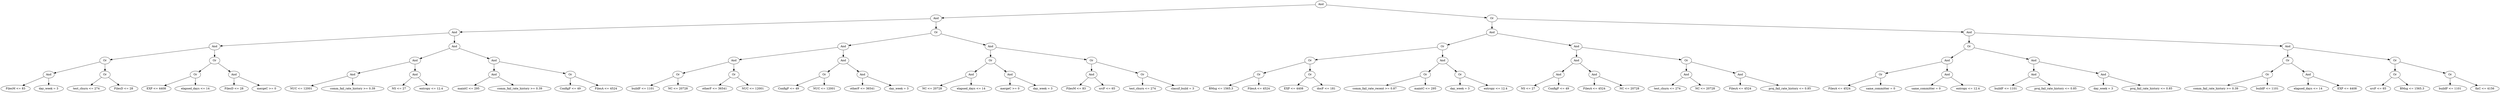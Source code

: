 digraph G {
	graph [bb="0,0,10423,468",
		dpi=78
	];
	node [label="\N"];
	1	 [height=0.5,
		label=And,
		pos="5063.8,450",
		width=0.75];
	2	 [height=0.5,
		label=And,
		pos="3822.8,378",
		width=0.75];
	1 -> 2	 [pos="e,3849.5,380.51 5037,447.49 4876.7,438.45 4045.3,391.55 3859.6,381.08"];
	3	 [height=0.5,
		label=Or,
		pos="6304.8,378",
		width=0.75];
	1 -> 3	 [pos="e,6278,380.51 5090.6,447.49 5250.8,438.45 6082.2,391.55 6268,381.08"];
	4	 [height=0.5,
		label=And,
		pos="1820.8,306",
		width=0.75];
	2 -> 4	 [pos="e,1847.8,307.94 3795.6,376.05 3577.4,368.42 2111,317.15 1858,308.3"];
	5	 [height=0.5,
		label=Or,
		pos="3822.8,306",
		width=0.75];
	2 -> 5	 [pos="e,3822.8,324.1 3822.8,359.7 3822.8,351.98 3822.8,342.71 3822.8,334.11"];
	8	 [height=0.5,
		label=And,
		pos="892.79,234",
		width=0.75];
	4 -> 8	 [pos="e,919.68,237.03 1794,302.98 1662.3,293.04 1082.9,249.34 929.94,237.8"];
	9	 [height=0.5,
		label=And,
		pos="1820.8,234",
		width=0.75];
	4 -> 9	 [pos="e,1820.8,252.1 1820.8,287.7 1820.8,279.98 1820.8,270.71 1820.8,262.11"];
	16	 [height=0.5,
		label=Or,
		pos="433.79,162",
		width=0.75];
	8 -> 16	 [pos="e,459.79,166.96 866.8,229.04 789.18,217.2 558.95,182.09 469.71,168.48"];
	17	 [height=0.5,
		label=Or,
		pos="892.79,162",
		width=0.75];
	8 -> 17	 [pos="e,892.79,180.1 892.79,215.7 892.79,207.98 892.79,198.71 892.79,190.11"];
	32	 [height=0.5,
		label=And,
		pos="199.79,90",
		width=0.75];
	16 -> 32	 [pos="e,224.17,98.293 409.63,153.77 367.77,141.25 281.65,115.49 233.78,101.17"];
	33	 [height=0.5,
		label=Or,
		pos="433.79,90",
		width=0.75];
	16 -> 33	 [pos="e,433.79,108.1 433.79,143.7 433.79,135.98 433.79,126.71 433.79,118.11"];
	64	 [height=0.5,
		label="FilesM <= 83",
		pos="59.795,18",
		width=1.661];
	32 -> 64	 [pos="e,89.202,33.704 178.84,78.52 157.64,67.922 124.39,51.296 98.408,38.307"];
	65	 [height=0.5,
		label="day_week = 3",
		pos="199.79,18",
		width=1.7151];
	32 -> 65	 [pos="e,199.79,36.104 199.79,71.697 199.79,63.983 199.79,54.712 199.79,46.112"];
	66	 [height=0.5,
		label="test_churn <= 274",
		pos="356.79,18",
		width=2.1484];
	33 -> 66	 [pos="e,375.06,35.606 418.21,74.834 407.97,65.527 394.34,53.13 382.51,42.382"];
	67	 [height=0.5,
		label="FilesD <= 28",
		pos="510.79,18",
		width=1.6249];
	33 -> 67	 [pos="e,492.81,35.354 449.38,74.834 459.69,65.462 473.44,52.955 485.32,42.155"];
	34	 [height=0.5,
		label=Or,
		pos="812.79,90",
		width=0.75];
	17 -> 34	 [pos="e,828.57,104.8 876.99,147.17 865.37,137.01 849.4,123.03 836.29,111.56"];
	35	 [height=0.5,
		label=And,
		pos="973.79,90",
		width=0.75];
	17 -> 35	 [pos="e,957.82,104.8 908.8,147.17 920.56,137.01 936.73,123.03 950,111.56"];
	68	 [height=0.5,
		label="EXP <= 4408",
		pos="648.79,18",
		width=1.6971];
	34 -> 68	 [pos="e,682.19,33.253 790.68,79.559 765.4,68.771 723.43,50.858 691.68,37.306"];
	69	 [height=0.5,
		label="elapsed_days <= 14",
		pos="812.79,18",
		width=2.347];
	34 -> 69	 [pos="e,812.79,36.104 812.79,71.697 812.79,63.983 812.79,54.712 812.79,46.112"];
	70	 [height=0.5,
		label="FilesD <= 28",
		pos="973.79,18",
		width=1.6249];
	35 -> 70	 [pos="e,973.79,36.104 973.79,71.697 973.79,63.983 973.79,54.712 973.79,46.112"];
	71	 [height=0.5,
		label="mergeC >= 0",
		pos="1109.8,18",
		width=1.6429];
	35 -> 71	 [pos="e,1081.1,33.766 994.45,78.369 1015,67.775 1047.1,51.268 1072.2,38.346"];
	18	 [height=0.5,
		label=And,
		pos="1728.8,162",
		width=0.75];
	9 -> 18	 [pos="e,1746,176.11 1803.5,219.83 1789.6,209.27 1769.9,194.3 1754.3,182.37"];
	19	 [height=0.5,
		label=And,
		pos="2069.8,162",
		width=0.75];
	9 -> 19	 [pos="e,2045.4,169.87 1845.1,226.16 1889.7,213.64 1984.4,187.01 2035.5,172.65"];
	36	 [height=0.5,
		label=And,
		pos="1468.8,90",
		width=0.75];
	18 -> 36	 [pos="e,1493.6,97.692 1703.9,154.29 1657.2,141.72 1556.5,114.61 1503.3,100.29"];
	37	 [height=0.5,
		label=And,
		pos="1728.8,90",
		width=0.75];
	18 -> 37	 [pos="e,1728.8,108.1 1728.8,143.7 1728.8,135.98 1728.8,126.71 1728.8,118.11"];
	72	 [height=0.5,
		label="NUC <= 12001",
		pos="1254.8,18",
		width=1.8776];
	36 -> 72	 [pos="e,1295.8,32.418 1445.1,81.241 1411.6,70.287 1349.6,50.017 1305.5,35.586"];
	73	 [height=0.5,
		label="comm_fail_rate_history >= 0.39",
		pos="1468.8,18",
		width=3.5566];
	36 -> 73	 [pos="e,1468.8,36.104 1468.8,71.697 1468.8,63.983 1468.8,54.712 1468.8,46.112"];
	74	 [height=0.5,
		label="NS <= 27",
		pos="1661.8,18",
		width=1.2999];
	37 -> 74	 [pos="e,1677.3,35.198 1714.9,74.496 1706.1,65.28 1694.5,53.136 1684.3,42.559"];
	75	 [height=0.5,
		label="entropy <= 12.4",
		pos="1795.8,18",
		width=1.9318];
	37 -> 75	 [pos="e,1779.8,35.699 1742.7,74.496 1751.4,65.409 1762.8,53.475 1772.8,43.004"];
	38	 [height=0.5,
		label=And,
		pos="2069.8,90",
		width=0.75];
	19 -> 38	 [pos="e,2069.8,108.1 2069.8,143.7 2069.8,135.98 2069.8,126.71 2069.8,118.11"];
	39	 [height=0.5,
		label=Or,
		pos="2372.8,90",
		width=0.75];
	19 -> 39	 [pos="e,2347.7,96.795 2094.8,155.21 2148.7,142.76 2275.7,113.42 2337.6,99.12"];
	76	 [height=0.5,
		label="maintC <= 295",
		pos="1948.8,18",
		width=1.8234];
	38 -> 76	 [pos="e,1975.7,34.582 2050.1,77.597 2032.4,67.36 2006,52.081 1984.6,39.692"];
	77	 [height=0.5,
		label="comm_fail_rate_history >= 0.39",
		pos="2160.8,18",
		width=3.5566];
	38 -> 77	 [pos="e,2138.9,35.824 2086.9,75.834 2099.2,66.365 2116.1,53.347 2130.7,42.159"];
	78	 [height=0.5,
		label="ConfigF <= 49",
		pos="2372.8,18",
		width=1.8234];
	39 -> 78	 [pos="e,2372.8,36.104 2372.8,71.697 2372.8,63.983 2372.8,54.712 2372.8,46.112"];
	79	 [height=0.5,
		label="FilesA <= 4524",
		pos="2523.8,18",
		width=1.8776];
	39 -> 79	 [pos="e,2491.6,33.904 2394.4,78.971 2417.3,68.374 2453.9,51.405 2482.3,38.217"];
	10	 [height=0.5,
		label=And,
		pos="3513.8,234",
		width=0.75];
	5 -> 10	 [pos="e,3539,240.71 3797.5,299.27 3742.5,286.81 3611.8,257.2 3548.9,242.94"];
	11	 [height=0.5,
		label=And,
		pos="4130.8,234",
		width=0.75];
	5 -> 11	 [pos="e,4105.7,240.71 3848,299.27 3902.8,286.81 4033.1,257.2 4095.8,242.94"];
	20	 [height=0.5,
		label=And,
		pos="3053.8,162",
		width=0.75];
	10 -> 20	 [pos="e,3079.8,166.96 3487.7,229.04 3410,217.2 3179.2,182.09 3089.8,168.48"];
	21	 [height=0.5,
		label=And,
		pos="3513.8,162",
		width=0.75];
	10 -> 21	 [pos="e,3513.8,180.1 3513.8,215.7 3513.8,207.98 3513.8,198.71 3513.8,190.11"];
	40	 [height=0.5,
		label=Or,
		pos="2823.8,90",
		width=0.75];
	20 -> 40	 [pos="e,2848,98.365 3029.6,153.64 2988.5,141.12 2904.7,115.62 2857.7,101.32"];
	41	 [height=0.5,
		label=Or,
		pos="3053.8,90",
		width=0.75];
	20 -> 41	 [pos="e,3053.8,108.1 3053.8,143.7 3053.8,135.98 3053.8,126.71 3053.8,118.11"];
	80	 [height=0.5,
		label="buildF <= 1101",
		pos="2676.8,18",
		width=1.8776];
	40 -> 80	 [pos="e,2708.2,33.967 2802.4,78.821 2780.3,68.272 2745.1,51.526 2717.6,38.431"];
	81	 [height=0.5,
		label="NC <= 20728",
		pos="2823.8,18",
		width=1.6971];
	40 -> 81	 [pos="e,2823.8,36.104 2823.8,71.697 2823.8,63.983 2823.8,54.712 2823.8,46.112"];
	82	 [height=0.5,
		label="otherF <= 36541",
		pos="2974.8,18",
		width=2.004];
	41 -> 82	 [pos="e,2993.4,35.51 3038.2,75.17 3027.6,65.822 3013.4,53.248 3001.2,42.366"];
	83	 [height=0.5,
		label="NUC <= 12001",
		pos="3132.8,18",
		width=1.8776];
	41 -> 83	 [pos="e,3114.2,35.51 3069.4,75.17 3080,65.822 3094.1,53.248 3106.4,42.366"];
	42	 [height=0.5,
		label=Or,
		pos="3434.8,90",
		width=0.75];
	21 -> 42	 [pos="e,3450.4,104.8 3498.2,147.17 3486.7,137.01 3470.9,123.03 3458,111.56"];
	43	 [height=0.5,
		label=And,
		pos="3592.8,90",
		width=0.75];
	21 -> 43	 [pos="e,3577.2,104.8 3529.4,147.17 3540.9,137.01 3556.6,123.03 3569.6,111.56"];
	84	 [height=0.5,
		label="ConfigF <= 49",
		pos="3283.8,18",
		width=1.8234];
	42 -> 84	 [pos="e,3315.7,33.774 3413.2,78.971 3390.2,68.34 3353.5,51.296 3325,38.09"];
	85	 [height=0.5,
		label="NUC <= 12001",
		pos="3434.8,18",
		width=1.8776];
	42 -> 85	 [pos="e,3434.8,36.104 3434.8,71.697 3434.8,63.983 3434.8,54.712 3434.8,46.112"];
	86	 [height=0.5,
		label="otherF <= 36541",
		pos="3592.8,18",
		width=2.004];
	43 -> 86	 [pos="e,3592.8,36.104 3592.8,71.697 3592.8,63.983 3592.8,54.712 3592.8,46.112"];
	87	 [height=0.5,
		label="day_week = 3",
		pos="3744.8,18",
		width=1.7151];
	43 -> 87	 [pos="e,3713.3,33.514 3614.6,78.971 3637.8,68.272 3675.1,51.078 3703.9,37.837"];
	22	 [height=0.5,
		label=Or,
		pos="4130.8,162",
		width=0.75];
	11 -> 22	 [pos="e,4130.8,180.1 4130.8,215.7 4130.8,207.98 4130.8,198.71 4130.8,190.11"];
	23	 [height=0.5,
		label=Or,
		pos="4555.8,162",
		width=0.75];
	11 -> 23	 [pos="e,4529.9,167.26 4156.7,228.73 4229.6,216.73 4436.1,182.71 4519.9,168.92"];
	44	 [height=0.5,
		label=And,
		pos="4049.8,90",
		width=0.75];
	22 -> 44	 [pos="e,4065.8,104.8 4114.8,147.17 4103,137.01 4086.9,123.03 4073.6,111.56"];
	45	 [height=0.5,
		label=And,
		pos="4211.8,90",
		width=0.75];
	22 -> 45	 [pos="e,4195.8,104.8 4146.8,147.17 4158.6,137.01 4174.7,123.03 4188,111.56"];
	88	 [height=0.5,
		label="NC <= 20728",
		pos="3885.8,18",
		width=1.6971];
	44 -> 88	 [pos="e,3919.2,33.253 4027.7,79.559 4002.4,68.771 3960.4,50.858 3928.7,37.306"];
	89	 [height=0.5,
		label="elapsed_days <= 14",
		pos="4049.8,18",
		width=2.347];
	44 -> 89	 [pos="e,4049.8,36.104 4049.8,71.697 4049.8,63.983 4049.8,54.712 4049.8,46.112"];
	90	 [height=0.5,
		label="mergeC >= 0",
		pos="4211.8,18",
		width=1.6429];
	45 -> 90	 [pos="e,4211.8,36.104 4211.8,71.697 4211.8,63.983 4211.8,54.712 4211.8,46.112"];
	91	 [height=0.5,
		label="day_week = 3",
		pos="4350.8,18",
		width=1.7151];
	45 -> 91	 [pos="e,4321.3,33.833 4232.6,78.52 4253.6,67.956 4286.5,51.403 4312.2,38.432"];
	46	 [height=0.5,
		label=And,
		pos="4555.8,90",
		width=0.75];
	23 -> 46	 [pos="e,4555.8,108.1 4555.8,143.7 4555.8,135.98 4555.8,126.71 4555.8,118.11"];
	47	 [height=0.5,
		label=Or,
		pos="4767.8,90",
		width=0.75];
	23 -> 47	 [pos="e,4744,98.865 4579.7,153.11 4617.5,140.63 4691.2,116.3 4734.2,102.08"];
	92	 [height=0.5,
		label="FilesM <= 83",
		pos="4490.8,18",
		width=1.661];
	46 -> 92	 [pos="e,4506.4,35.789 4542,74.155 4533.7,65.2 4522.9,53.576 4513.4,43.309"];
	93	 [height=0.5,
		label="srcF <= 65",
		pos="4620.8,18",
		width=1.4443];
	46 -> 93	 [pos="e,4605.7,35.29 4569.6,74.155 4578,65.072 4589,53.243 4598.6,42.87"];
	94	 [height=0.5,
		label="test_churn <= 274",
		pos="4767.8,18",
		width=2.1484];
	47 -> 94	 [pos="e,4767.8,36.104 4767.8,71.697 4767.8,63.983 4767.8,54.712 4767.8,46.112"];
	95	 [height=0.5,
		label="classif_build = 3",
		pos="4934.8,18",
		width=1.9859];
	47 -> 95	 [pos="e,4899.7,33.71 4790,79.705 4815.5,69.008 4858,51.174 4890.4,37.596"];
	6	 [height=0.5,
		label=And,
		pos="6304.8,306",
		width=0.75];
	3 -> 6	 [pos="e,6304.8,324.1 6304.8,359.7 6304.8,351.98 6304.8,342.71 6304.8,334.11"];
	7	 [height=0.5,
		label=And,
		pos="8390.8,306",
		width=0.75];
	3 -> 7	 [pos="e,8363.6,307.91 6331.9,376.09 6555.7,368.58 8093.9,316.96 8353.6,308.25"];
	12	 [height=0.5,
		label=Or,
		pos="6023.8,234",
		width=0.75];
	6 -> 12	 [pos="e,6048.7,241.2 6279.9,298.79 6229.6,286.26 6115.8,257.93 6058.4,243.62"];
	13	 [height=0.5,
		label=And,
		pos="6585.8,234",
		width=0.75];
	6 -> 13	 [pos="e,6560.9,241.2 6329.7,298.79 6380,286.26 6493.8,257.93 6551.2,243.62"];
	24	 [height=0.5,
		label=Or,
		pos="5470.8,162",
		width=0.75];
	12 -> 24	 [pos="e,5497.3,166.35 5997.5,229.67 5907.4,218.27 5611.3,180.78 5507.3,167.62"];
	25	 [height=0.5,
		label=And,
		pos="6023.8,162",
		width=0.75];
	12 -> 25	 [pos="e,6023.8,180.1 6023.8,215.7 6023.8,207.98 6023.8,198.71 6023.8,190.11"];
	48	 [height=0.5,
		label=Or,
		pos="5254.8,90",
		width=0.75];
	24 -> 48	 [pos="e,5278.5,98.687 5446.9,153.24 5408.2,140.73 5332.1,116.05 5288.2,101.81"];
	49	 [height=0.5,
		label=Or,
		pos="5470.8,90",
		width=0.75];
	24 -> 49	 [pos="e,5470.8,108.1 5470.8,143.7 5470.8,135.98 5470.8,126.71 5470.8,118.11"];
	96	 [height=0.5,
		label="BMsg <= 1565.3",
		pos="5096.8,18",
		width=2.022];
	48 -> 96	 [pos="e,5130.7,34.038 5232.8,79.267 5209,68.691 5170.2,51.524 5140.2,38.212"];
	97	 [height=0.5,
		label="FilesA <= 4524",
		pos="5254.8,18",
		width=1.8776];
	48 -> 97	 [pos="e,5254.8,36.104 5254.8,71.697 5254.8,63.983 5254.8,54.712 5254.8,46.112"];
	98	 [height=0.5,
		label="EXP <= 4408",
		pos="5401.8,18",
		width=1.6971];
	49 -> 98	 [pos="e,5418,35.448 5456.5,74.496 5447.5,65.344 5435.6,53.306 5425.2,42.781"];
	99	 [height=0.5,
		label="docF <= 181",
		pos="5539.8,18",
		width=1.6429];
	49 -> 99	 [pos="e,5523.6,35.448 5485.1,74.496 5494.1,65.344 5506,53.306 5516.4,42.781"];
	50	 [height=0.5,
		label=Or,
		pos="5951.8,90",
		width=0.75];
	25 -> 50	 [pos="e,5966.6,105.38 6009.2,146.83 5999,136.94 5985.3,123.55 5973.8,112.36"];
	51	 [height=0.5,
		label=Or,
		pos="6096.8,90",
		width=0.75];
	25 -> 51	 [pos="e,6082,105.14 6038.6,146.83 6049,136.87 6063,123.37 6074.8,112.14"];
	100	 [height=0.5,
		label="comm_fail_rate_recent >= 0.87",
		pos="5742.8,18",
		width=3.4844];
	50 -> 100	 [pos="e,5789.9,34.781 5928.2,81.106 5897.2,70.723 5841.7,52.141 5799.5,37.999"];
	101	 [height=0.5,
		label="maintC <= 295",
		pos="5951.8,18",
		width=1.8234];
	50 -> 101	 [pos="e,5951.8,36.104 5951.8,71.697 5951.8,63.983 5951.8,54.712 5951.8,46.112"];
	102	 [height=0.5,
		label="day_week = 3",
		pos="6096.8,18",
		width=1.7151];
	51 -> 102	 [pos="e,6096.8,36.104 6096.8,71.697 6096.8,63.983 6096.8,54.712 6096.8,46.112"];
	103	 [height=0.5,
		label="entropy <= 12.4",
		pos="6245.8,18",
		width=1.9318];
	51 -> 103	 [pos="e,6213.8,34.035 6118.1,78.971 6140.6,68.408 6176.6,51.513 6204.6,38.344"];
	26	 [height=0.5,
		label=And,
		pos="6585.8,162",
		width=0.75];
	13 -> 26	 [pos="e,6585.8,180.1 6585.8,215.7 6585.8,207.98 6585.8,198.71 6585.8,190.11"];
	27	 [height=0.5,
		label=Or,
		pos="7041.8,162",
		width=0.75];
	13 -> 27	 [pos="e,7015.7,167 6611.9,228.99 6689.2,217.12 6916.7,182.2 7005.6,168.55"];
	52	 [height=0.5,
		label=And,
		pos="6509.8,90",
		width=0.75];
	26 -> 52	 [pos="e,6525.2,105.14 6570.4,146.83 6559.6,136.87 6544.9,123.37 6532.7,112.14"];
	53	 [height=0.5,
		label=And,
		pos="6660.8,90",
		width=0.75];
	26 -> 53	 [pos="e,6645.6,105.14 6601,146.83 6611.6,136.87 6626.1,123.37 6638.1,112.14"];
	104	 [height=0.5,
		label="NS <= 27",
		pos="6379.8,18",
		width=1.2999];
	52 -> 104	 [pos="e,6405.8,32.997 6489.5,78.063 6469.6,67.336 6438.8,50.764 6414.9,37.901"];
	105	 [height=0.5,
		label="ConfigF <= 49",
		pos="6509.8,18",
		width=1.8234];
	52 -> 105	 [pos="e,6509.8,36.104 6509.8,71.697 6509.8,63.983 6509.8,54.712 6509.8,46.112"];
	106	 [height=0.5,
		label="FilesA <= 4524",
		pos="6660.8,18",
		width=1.8776];
	53 -> 106	 [pos="e,6660.8,36.104 6660.8,71.697 6660.8,63.983 6660.8,54.712 6660.8,46.112"];
	107	 [height=0.5,
		label="NC <= 20728",
		pos="6807.8,18",
		width=1.6971];
	53 -> 107	 [pos="e,6777.2,33.578 6682.2,78.821 6704.6,68.124 6740.5,51.054 6768.1,37.881"];
	54	 [height=0.5,
		label=And,
		pos="7041.8,90",
		width=0.75];
	27 -> 54	 [pos="e,7041.8,108.1 7041.8,143.7 7041.8,135.98 7041.8,126.71 7041.8,118.11"];
	55	 [height=0.5,
		label=And,
		pos="7266.8,90",
		width=0.75];
	27 -> 55	 [pos="e,7242.9,98.437 7065.9,153.51 7106.1,140.98 7187.2,115.76 7233.1,101.48"];
	108	 [height=0.5,
		label="test_churn <= 274",
		pos="6963.8,18",
		width=2.1484];
	54 -> 108	 [pos="e,6982.2,35.51 7026.4,75.17 7016,65.822 7002,53.248 6989.8,42.366"];
	109	 [height=0.5,
		label="NC <= 20728",
		pos="7119.8,18",
		width=1.6971];
	54 -> 109	 [pos="e,7101.7,35.257 7057.2,75.17 7067.7,65.757 7081.8,53.071 7094,42.138"];
	110	 [height=0.5,
		label="FilesA <= 4524",
		pos="7266.8,18",
		width=1.8776];
	55 -> 110	 [pos="e,7266.8,36.104 7266.8,71.697 7266.8,63.983 7266.8,54.712 7266.8,46.112"];
	111	 [height=0.5,
		label="proj_fail_rate_history <= 0.85",
		pos="7472.8,18",
		width=3.34];
	55 -> 111	 [pos="e,7426.6,34.713 7290.4,80.97 7321,70.564 7375.4,52.087 7416.9,38.008"];
	14	 [height=0.5,
		label=Or,
		pos="8390.8,234",
		width=0.75];
	7 -> 14	 [pos="e,8390.8,252.1 8390.8,287.7 8390.8,279.98 8390.8,270.71 8390.8,262.11"];
	15	 [height=0.5,
		label=And,
		pos="9536.8,234",
		width=0.75];
	7 -> 15	 [pos="e,9510.1,236.63 8417.7,303.36 8570.1,294.05 9324,247.99 9500,237.25"];
	28	 [height=0.5,
		label=And,
		pos="8123.8,162",
		width=0.75];
	14 -> 28	 [pos="e,8148.8,169.55 8366.2,226.54 8318.5,214.04 8213.5,186.53 8158.7,172.15"];
	29	 [height=0.5,
		label=And,
		pos="8481.8,162",
		width=0.75];
	14 -> 29	 [pos="e,8464.8,176.11 8407.9,219.83 8421.6,209.27 8441.1,194.3 8456.6,182.37"];
	56	 [height=0.5,
		label=Or,
		pos="7849.8,90",
		width=0.75];
	28 -> 56	 [pos="e,7874.7,97.372 8099,154.66 8050,142.15 7940.7,114.23 7884.6,99.886"];
	57	 [height=0.5,
		label=And,
		pos="8123.8,90",
		width=0.75];
	28 -> 57	 [pos="e,8123.8,108.1 8123.8,143.7 8123.8,135.98 8123.8,126.71 8123.8,118.11"];
	112	 [height=0.5,
		label="FilesA <= 4524",
		pos="7678.8,18",
		width=1.8776];
	56 -> 112	 [pos="e,7713.9,33.381 7827.4,79.849 7801.2,69.089 7756.9,50.965 7723.5,37.289"];
	113	 [height=0.5,
		label="same_committer = 0",
		pos="7849.8,18",
		width=2.3651];
	56 -> 113	 [pos="e,7849.8,36.104 7849.8,71.697 7849.8,63.983 7849.8,54.712 7849.8,46.112"];
	114	 [height=0.5,
		label="same_committer = 0",
		pos="8037.8,18",
		width=2.3651];
	57 -> 114	 [pos="e,8058.3,35.667 8107.2,75.503 8095.7,66.094 8079.9,53.299 8066.4,42.264"];
	115	 [height=0.5,
		label="entropy <= 12.4",
		pos="8210.8,18",
		width=1.9318];
	57 -> 115	 [pos="e,8190.4,35.412 8140.6,75.503 8152.5,65.939 8168.7,52.876 8182.6,41.719"];
	58	 [height=0.5,
		label=And,
		pos="8481.8,90",
		width=0.75];
	29 -> 58	 [pos="e,8481.8,108.1 8481.8,143.7 8481.8,135.98 8481.8,126.71 8481.8,118.11"];
	59	 [height=0.5,
		label=And,
		pos="8771.8,90",
		width=0.75];
	29 -> 59	 [pos="e,8746.8,97.039 8506.8,154.97 8558.5,142.49 8677.4,113.79 8736.8,99.458"];
	116	 [height=0.5,
		label="buildF <= 1101",
		pos="8365.8,18",
		width=1.8776];
	58 -> 116	 [pos="e,8391.8,34.697 8462.4,77.284 8445.5,67.113 8420.7,52.141 8400.5,39.918"];
	117	 [height=0.5,
		label="proj_fail_rate_history <= 0.85",
		pos="8571.8,18",
		width=3.34];
	58 -> 117	 [pos="e,8550.2,35.824 8498.7,75.834 8510.9,66.365 8527.6,53.347 8542,42.159"];
	118	 [height=0.5,
		label="day_week = 3",
		pos="8771.8,18",
		width=1.7151];
	59 -> 118	 [pos="e,8771.8,36.104 8771.8,71.697 8771.8,63.983 8771.8,54.712 8771.8,46.112"];
	119	 [height=0.5,
		label="proj_fail_rate_history <= 0.85",
		pos="8971.8,18",
		width=3.34];
	59 -> 119	 [pos="e,8926.7,34.783 8795.1,80.833 8824.8,70.438 8877.1,52.151 8917.1,38.152"];
	30	 [height=0.5,
		label=Or,
		pos="9536.8,162",
		width=0.75];
	15 -> 30	 [pos="e,9536.8,180.1 9536.8,215.7 9536.8,207.98 9536.8,198.71 9536.8,190.11"];
	31	 [height=0.5,
		label=Or,
		pos="9987.8,162",
		width=0.75];
	15 -> 31	 [pos="e,9961.8,167.03 9563,228.93 9639.7,217.03 9863.8,182.24 9951.8,168.59"];
	60	 [height=0.5,
		label=Or,
		pos="9451.8,90",
		width=0.75];
	30 -> 60	 [pos="e,9468.1,104.46 9520.4,147.5 9507.8,137.14 9490.3,122.67 9476,110.97"];
	61	 [height=0.5,
		label=And,
		pos="9621.8,90",
		width=0.75];
	30 -> 61	 [pos="e,9605.5,104.46 9553.2,147.5 9565.8,137.14 9583.3,122.67 9597.5,110.97"];
	120	 [height=0.5,
		label="comm_fail_rate_history >= 0.39",
		pos="9237.8,18",
		width=3.5566];
	60 -> 120	 [pos="e,9285.8,34.711 9428.1,81.241 9396.3,70.85 9338.9,52.075 9295.4,37.854"];
	121	 [height=0.5,
		label="buildF <= 1101",
		pos="9451.8,18",
		width=1.8776];
	60 -> 121	 [pos="e,9451.8,36.104 9451.8,71.697 9451.8,63.983 9451.8,54.712 9451.8,46.112"];
	122	 [height=0.5,
		label="elapsed_days <= 14",
		pos="9621.8,18",
		width=2.347];
	61 -> 122	 [pos="e,9621.8,36.104 9621.8,71.697 9621.8,63.983 9621.8,54.712 9621.8,46.112"];
	123	 [height=0.5,
		label="EXP <= 4408",
		pos="9785.8,18",
		width=1.6971];
	61 -> 123	 [pos="e,9752.4,33.253 9643.9,79.559 9669.2,68.771 9711.2,50.858 9742.9,37.306"];
	62	 [height=0.5,
		label=Or,
		pos="9987.8,90",
		width=0.75];
	31 -> 62	 [pos="e,9987.8,108.1 9987.8,143.7 9987.8,135.98 9987.8,126.71 9987.8,118.11"];
	63	 [height=0.5,
		label=Or,
		pos="10218,90",
		width=0.75];
	31 -> 63	 [pos="e,10194,98.365 10012,153.64 10053,141.12 10137,115.62 10184,101.32"];
	124	 [height=0.5,
		label="srcF <= 65",
		pos="9916.8,18",
		width=1.4443];
	62 -> 124	 [pos="e,9933.2,35.198 9973.1,74.496 9963.6,65.19 9951.2,52.9 9940.4,42.251"];
	125	 [height=0.5,
		label="BMsg <= 1565.3",
		pos="10060,18",
		width=2.022];
	62 -> 125	 [pos="e,10043,35.606 10002,74.834 10012,65.616 10024,53.366 10035,42.689"];
	126	 [height=0.5,
		label="buildF <= 1101",
		pos="10218,18",
		width=1.8776];
	63 -> 126	 [pos="e,10218,36.104 10218,71.697 10218,63.983 10218,54.712 10218,46.112"];
	127	 [height=0.5,
		label="fixC <= 4156",
		pos="10363,18",
		width=1.661];
	63 -> 127	 [pos="e,10332,33.641 10239,78.671 10261,68.023 10296,51.176 10323,38.095"];
}
